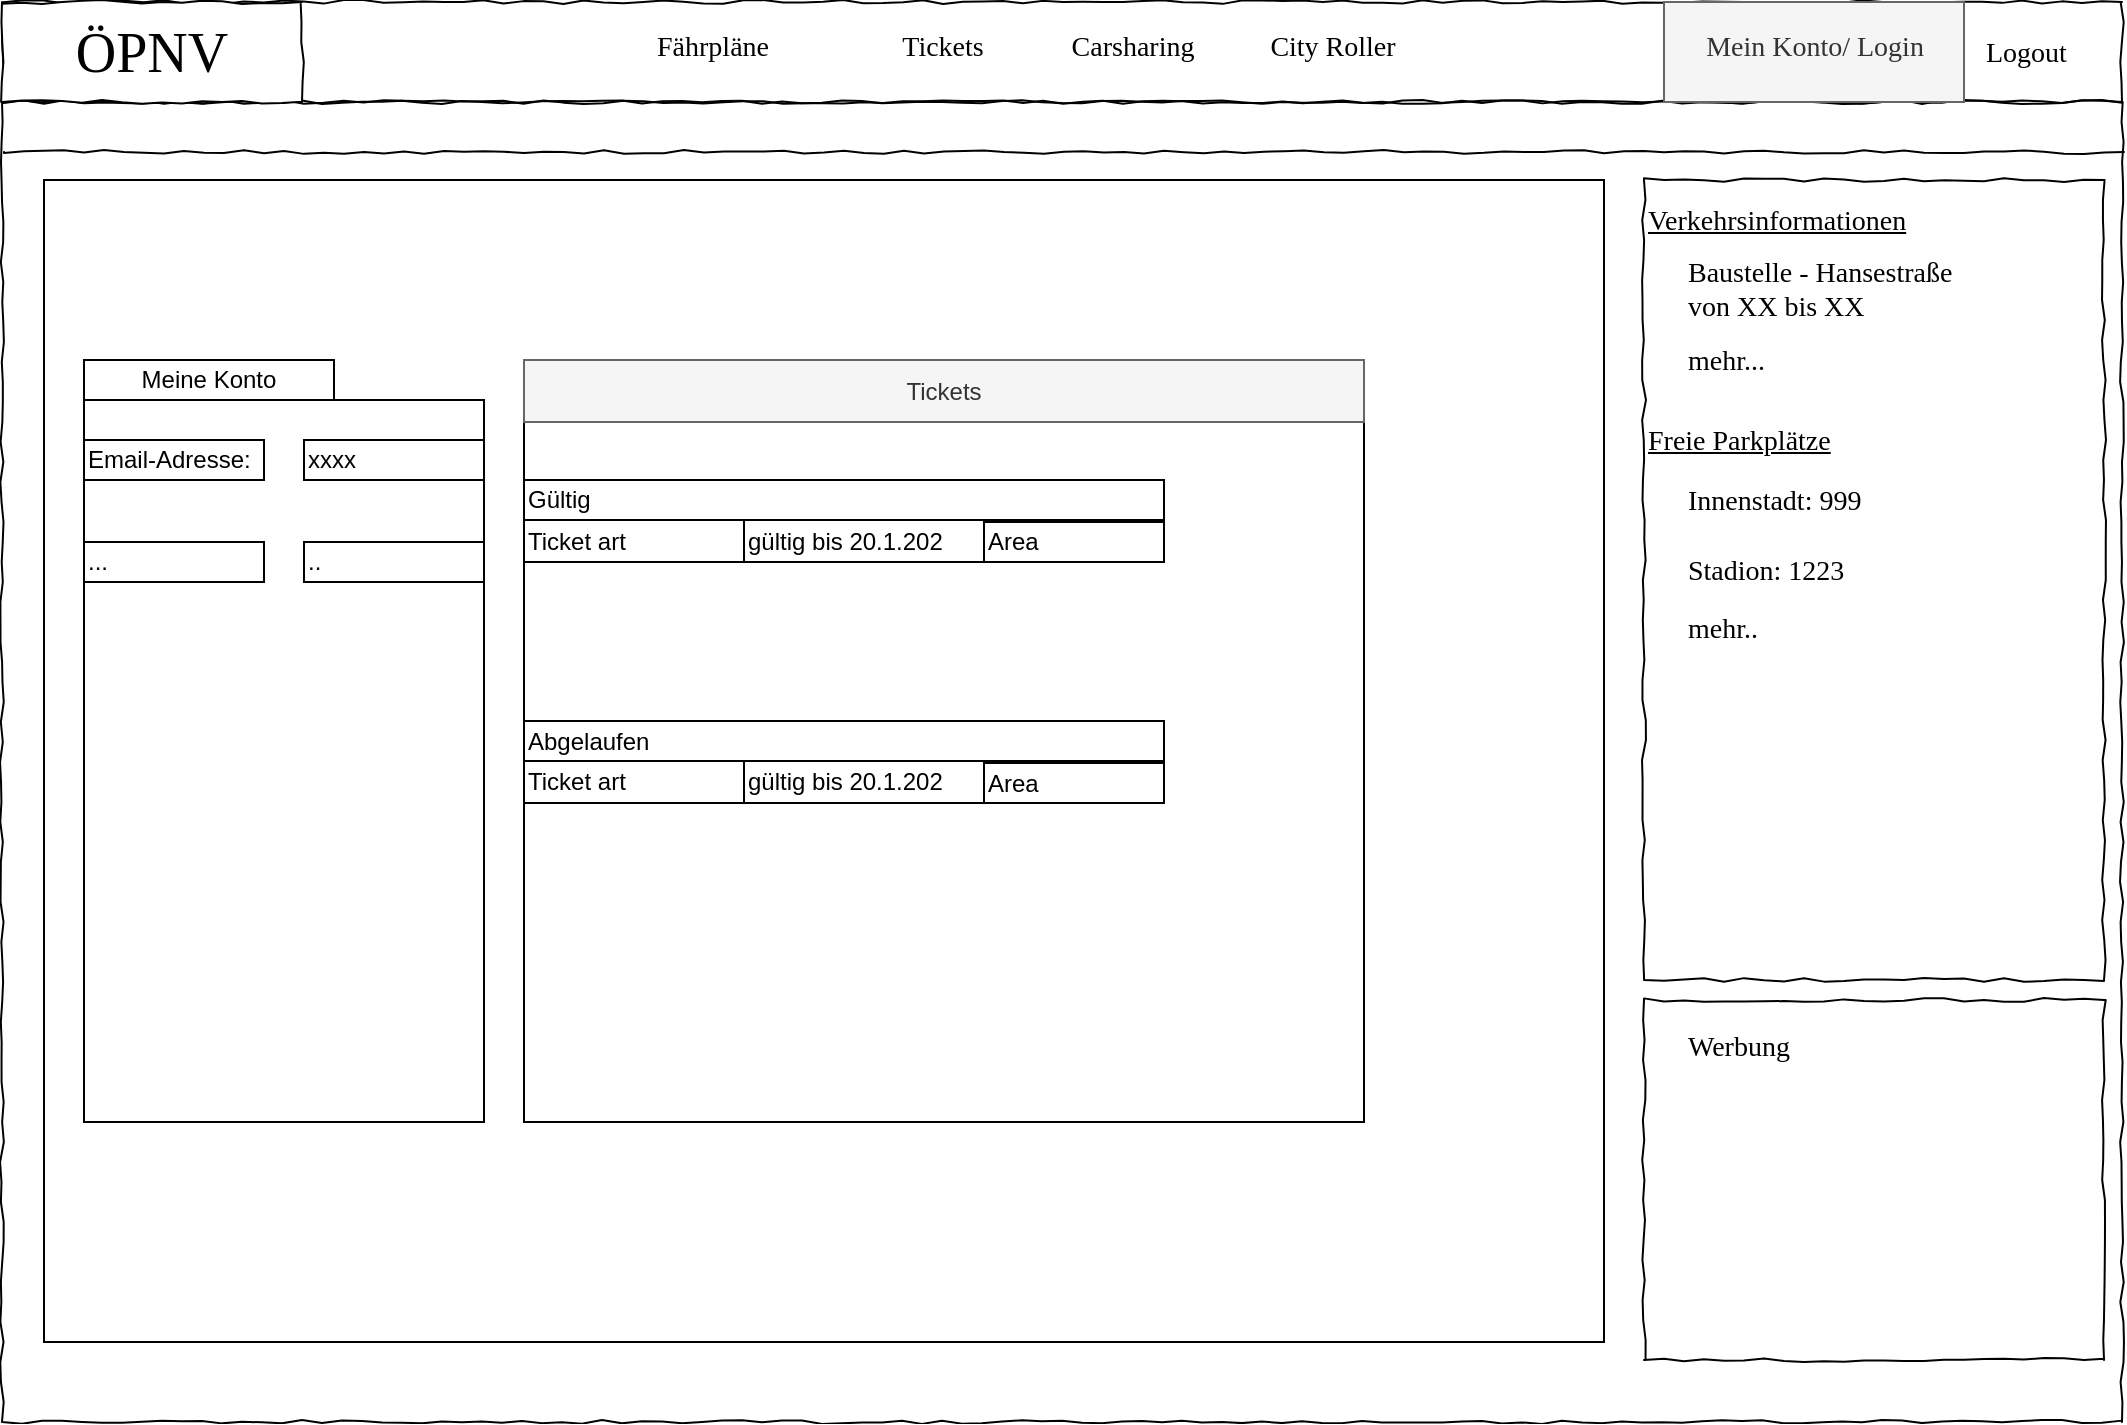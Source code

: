 <mxfile version="13.0.3" type="device"><diagram id="ytckcVEtPUBAeAkzzP3L" name="Page-1"><mxGraphModel dx="946" dy="680" grid="1" gridSize="10" guides="1" tooltips="1" connect="1" arrows="1" fold="1" page="1" pageScale="1" pageWidth="827" pageHeight="1169" math="0" shadow="0"><root><mxCell id="0"/><mxCell id="1" parent="0"/><mxCell id="zJ4nzP35BjUOgiu91FoR-5" value="" style="whiteSpace=wrap;html=1;rounded=0;shadow=0;labelBackgroundColor=none;strokeColor=#000000;strokeWidth=1;fillColor=none;fontFamily=Verdana;fontSize=12;fontColor=#000000;align=center;comic=1;" parent="1" vertex="1"><mxGeometry x="19" y="120" width="1060" height="660" as="geometry"/></mxCell><mxCell id="zJ4nzP35BjUOgiu91FoR-3" value="" style="rounded=0;whiteSpace=wrap;html=1;strokeColor=#000000;verticalAlign=top;fontSize=24;fontStyle=1" parent="1" vertex="1"><mxGeometry x="40" y="159" width="780" height="581" as="geometry"/></mxCell><mxCell id="zJ4nzP35BjUOgiu91FoR-4" value="" style="rounded=0;whiteSpace=wrap;html=1;" parent="1" vertex="1"><mxGeometry x="60" y="269" width="200" height="361" as="geometry"/></mxCell><mxCell id="zJ4nzP35BjUOgiu91FoR-6" value="" style="whiteSpace=wrap;html=1;rounded=0;shadow=0;labelBackgroundColor=none;strokeWidth=1;fillColor=none;fontFamily=Verdana;fontSize=12;align=center;comic=1;" parent="1" vertex="1"><mxGeometry x="20" y="70" width="1059" height="50" as="geometry"/></mxCell><mxCell id="zJ4nzP35BjUOgiu91FoR-7" value="ÖPNV" style="whiteSpace=wrap;html=1;rounded=0;shadow=0;labelBackgroundColor=none;strokeWidth=1;fontFamily=Verdana;fontSize=28;align=center;comic=1;" parent="1" vertex="1"><mxGeometry x="19" y="70" width="150" height="50" as="geometry"/></mxCell><mxCell id="zJ4nzP35BjUOgiu91FoR-8" value="Mein Konto/ Login" style="text;html=1;points=[];align=center;verticalAlign=middle;spacingTop=-4;fontSize=14;fontFamily=Verdana;fillColor=#f5f5f5;strokeColor=#666666;fontColor=#333333;" parent="1" vertex="1"><mxGeometry x="850" y="70" width="150" height="50" as="geometry"/></mxCell><mxCell id="zJ4nzP35BjUOgiu91FoR-9" value="Logout" style="text;html=1;points=[];align=left;verticalAlign=top;spacingTop=-4;fontSize=14;fontFamily=Verdana" parent="1" vertex="1"><mxGeometry x="1009" y="85" width="60" height="20" as="geometry"/></mxCell><mxCell id="zJ4nzP35BjUOgiu91FoR-10" value="" style="line;strokeWidth=1;html=1;rounded=0;shadow=0;labelBackgroundColor=none;fillColor=none;fontFamily=Verdana;fontSize=14;fontColor=#000000;align=center;comic=1;" parent="1" vertex="1"><mxGeometry x="20" y="140" width="1060" height="10" as="geometry"/></mxCell><mxCell id="zJ4nzP35BjUOgiu91FoR-11" value="Tickets" style="text;html=1;points=[];align=center;verticalAlign=middle;spacingTop=-4;fontSize=14;fontFamily=Verdana" parent="1" vertex="1"><mxGeometry x="449" y="70" width="80" height="50" as="geometry"/></mxCell><mxCell id="zJ4nzP35BjUOgiu91FoR-12" value="" style="whiteSpace=wrap;html=1;rounded=0;shadow=0;labelBackgroundColor=none;strokeWidth=1;fillColor=none;fontFamily=Verdana;fontSize=12;align=center;comic=1;" parent="1" vertex="1"><mxGeometry x="840" y="159" width="230" height="400" as="geometry"/></mxCell><mxCell id="zJ4nzP35BjUOgiu91FoR-13" value="" style="whiteSpace=wrap;html=1;rounded=0;shadow=0;labelBackgroundColor=none;strokeWidth=1;fillColor=none;fontFamily=Verdana;fontSize=12;align=center;comic=1;" parent="1" vertex="1"><mxGeometry x="840" y="569" width="230" height="180" as="geometry"/></mxCell><mxCell id="zJ4nzP35BjUOgiu91FoR-14" value="Werbung" style="text;html=1;points=[];align=left;verticalAlign=top;spacingTop=-4;fontSize=14;fontFamily=Verdana" parent="1" vertex="1"><mxGeometry x="860" y="582" width="170" height="20" as="geometry"/></mxCell><mxCell id="zJ4nzP35BjUOgiu91FoR-15" value="Verkehrsinformationen" style="text;html=1;points=[];align=left;verticalAlign=top;spacingTop=-4;fontSize=14;fontFamily=Verdana;strokeColor=none;fontStyle=4" parent="1" vertex="1"><mxGeometry x="840" y="169" width="170" height="20" as="geometry"/></mxCell><mxCell id="zJ4nzP35BjUOgiu91FoR-16" value="Baustelle - Hansestraße&lt;br&gt;von XX bis XX" style="text;html=1;points=[];align=left;verticalAlign=top;spacingTop=-4;fontSize=14;fontFamily=Verdana" parent="1" vertex="1"><mxGeometry x="860" y="195" width="170" height="40" as="geometry"/></mxCell><mxCell id="zJ4nzP35BjUOgiu91FoR-17" value="mehr..." style="text;html=1;points=[];align=left;verticalAlign=top;spacingTop=-4;fontSize=14;fontFamily=Verdana" parent="1" vertex="1"><mxGeometry x="860" y="239" width="170" height="20" as="geometry"/></mxCell><mxCell id="zJ4nzP35BjUOgiu91FoR-18" value="Innenstadt: 999" style="text;html=1;points=[];align=left;verticalAlign=top;spacingTop=-4;fontSize=14;fontFamily=Verdana" parent="1" vertex="1"><mxGeometry x="860" y="309" width="170" height="20" as="geometry"/></mxCell><mxCell id="zJ4nzP35BjUOgiu91FoR-19" value="Stadion: 1223" style="text;html=1;points=[];align=left;verticalAlign=top;spacingTop=-4;fontSize=14;fontFamily=Verdana" parent="1" vertex="1"><mxGeometry x="860" y="344" width="170" height="20" as="geometry"/></mxCell><mxCell id="zJ4nzP35BjUOgiu91FoR-20" value="Freie Parkplätze" style="text;html=1;points=[];align=left;verticalAlign=top;spacingTop=-4;fontSize=14;fontFamily=Verdana;strokeColor=none;fontStyle=4" parent="1" vertex="1"><mxGeometry x="840" y="279" width="170" height="20" as="geometry"/></mxCell><mxCell id="zJ4nzP35BjUOgiu91FoR-21" value="Carsharing" style="text;html=1;points=[];align=center;verticalAlign=middle;spacingTop=-4;fontSize=14;fontFamily=Verdana" parent="1" vertex="1"><mxGeometry x="539" y="70" width="90" height="50" as="geometry"/></mxCell><mxCell id="zJ4nzP35BjUOgiu91FoR-22" value="City Roller" style="text;html=1;points=[];align=center;verticalAlign=middle;spacingTop=-4;fontSize=14;fontFamily=Verdana" parent="1" vertex="1"><mxGeometry x="639" y="70" width="90" height="50" as="geometry"/></mxCell><mxCell id="zJ4nzP35BjUOgiu91FoR-23" value="mehr.." style="text;html=1;points=[];align=left;verticalAlign=top;spacingTop=-4;fontSize=14;fontFamily=Verdana" parent="1" vertex="1"><mxGeometry x="860" y="373" width="170" height="20" as="geometry"/></mxCell><mxCell id="zJ4nzP35BjUOgiu91FoR-24" value="Fährpläne" style="text;html=1;points=[];align=center;verticalAlign=middle;spacingTop=-4;fontSize=14;fontFamily=Verdana" parent="1" vertex="1"><mxGeometry x="309" y="70" width="130" height="50" as="geometry"/></mxCell><mxCell id="zJ4nzP35BjUOgiu91FoR-26" value="Email-Adresse:" style="text;html=1;strokeColor=#000000;fillColor=none;align=left;verticalAlign=middle;whiteSpace=wrap;rounded=0;" parent="1" vertex="1"><mxGeometry x="60" y="289" width="90" height="20" as="geometry"/></mxCell><mxCell id="zJ4nzP35BjUOgiu91FoR-27" value="" style="rounded=0;whiteSpace=wrap;html=1;" parent="1" vertex="1"><mxGeometry x="280" y="249" width="420" height="381" as="geometry"/></mxCell><mxCell id="zJ4nzP35BjUOgiu91FoR-28" value="Meine Konto" style="text;html=1;strokeColor=#000000;fillColor=none;align=center;verticalAlign=middle;whiteSpace=wrap;rounded=0;" parent="1" vertex="1"><mxGeometry x="60" y="249" width="125" height="20" as="geometry"/></mxCell><mxCell id="zJ4nzP35BjUOgiu91FoR-45" value="xxxx" style="text;html=1;strokeColor=#000000;fillColor=none;align=left;verticalAlign=middle;whiteSpace=wrap;rounded=0;" parent="1" vertex="1"><mxGeometry x="170" y="289" width="90" height="20" as="geometry"/></mxCell><mxCell id="zJ4nzP35BjUOgiu91FoR-46" value="Tickets" style="rounded=0;whiteSpace=wrap;html=1;fillColor=#f5f5f5;strokeColor=#666666;fontColor=#333333;" parent="1" vertex="1"><mxGeometry x="280" y="249" width="420" height="31" as="geometry"/></mxCell><mxCell id="zJ4nzP35BjUOgiu91FoR-57" value="Gültig" style="text;html=1;strokeColor=#000000;fillColor=none;align=left;verticalAlign=middle;whiteSpace=wrap;rounded=0;" parent="1" vertex="1"><mxGeometry x="280" y="309" width="320" height="20" as="geometry"/></mxCell><mxCell id="zJ4nzP35BjUOgiu91FoR-58" value="Abgelaufen" style="text;html=1;strokeColor=#000000;fillColor=none;align=left;verticalAlign=middle;whiteSpace=wrap;rounded=0;" parent="1" vertex="1"><mxGeometry x="280" y="429.5" width="320" height="20" as="geometry"/></mxCell><mxCell id="zJ4nzP35BjUOgiu91FoR-60" value="..." style="text;html=1;strokeColor=#000000;fillColor=none;align=left;verticalAlign=middle;whiteSpace=wrap;rounded=0;" parent="1" vertex="1"><mxGeometry x="60" y="340" width="90" height="20" as="geometry"/></mxCell><mxCell id="zJ4nzP35BjUOgiu91FoR-61" value=".." style="text;html=1;strokeColor=#000000;fillColor=none;align=left;verticalAlign=middle;whiteSpace=wrap;rounded=0;" parent="1" vertex="1"><mxGeometry x="170" y="340" width="90" height="20" as="geometry"/></mxCell><mxCell id="zJ4nzP35BjUOgiu91FoR-62" value="Ticket art" style="text;html=1;strokeColor=#000000;fillColor=none;align=left;verticalAlign=middle;whiteSpace=wrap;rounded=0;" parent="1" vertex="1"><mxGeometry x="280" y="329" width="110" height="21" as="geometry"/></mxCell><mxCell id="zJ4nzP35BjUOgiu91FoR-63" value="gültig bis 20.1.202" style="text;html=1;strokeColor=#000000;fillColor=none;align=left;verticalAlign=middle;whiteSpace=wrap;rounded=0;" parent="1" vertex="1"><mxGeometry x="390" y="329" width="120" height="21" as="geometry"/></mxCell><mxCell id="zJ4nzP35BjUOgiu91FoR-64" value="Area" style="text;html=1;strokeColor=#000000;fillColor=none;align=left;verticalAlign=middle;whiteSpace=wrap;rounded=0;" parent="1" vertex="1"><mxGeometry x="510" y="330" width="90" height="20" as="geometry"/></mxCell><mxCell id="zJ4nzP35BjUOgiu91FoR-65" value="Ticket art" style="text;html=1;strokeColor=#000000;fillColor=none;align=left;verticalAlign=middle;whiteSpace=wrap;rounded=0;" parent="1" vertex="1"><mxGeometry x="280" y="449.5" width="110" height="21" as="geometry"/></mxCell><mxCell id="zJ4nzP35BjUOgiu91FoR-66" value="gültig bis 20.1.202" style="text;html=1;strokeColor=#000000;fillColor=none;align=left;verticalAlign=middle;whiteSpace=wrap;rounded=0;" parent="1" vertex="1"><mxGeometry x="390" y="449.5" width="120" height="21" as="geometry"/></mxCell><mxCell id="zJ4nzP35BjUOgiu91FoR-67" value="Area" style="text;html=1;strokeColor=#000000;fillColor=none;align=left;verticalAlign=middle;whiteSpace=wrap;rounded=0;" parent="1" vertex="1"><mxGeometry x="510" y="450.5" width="90" height="20" as="geometry"/></mxCell></root></mxGraphModel></diagram></mxfile>